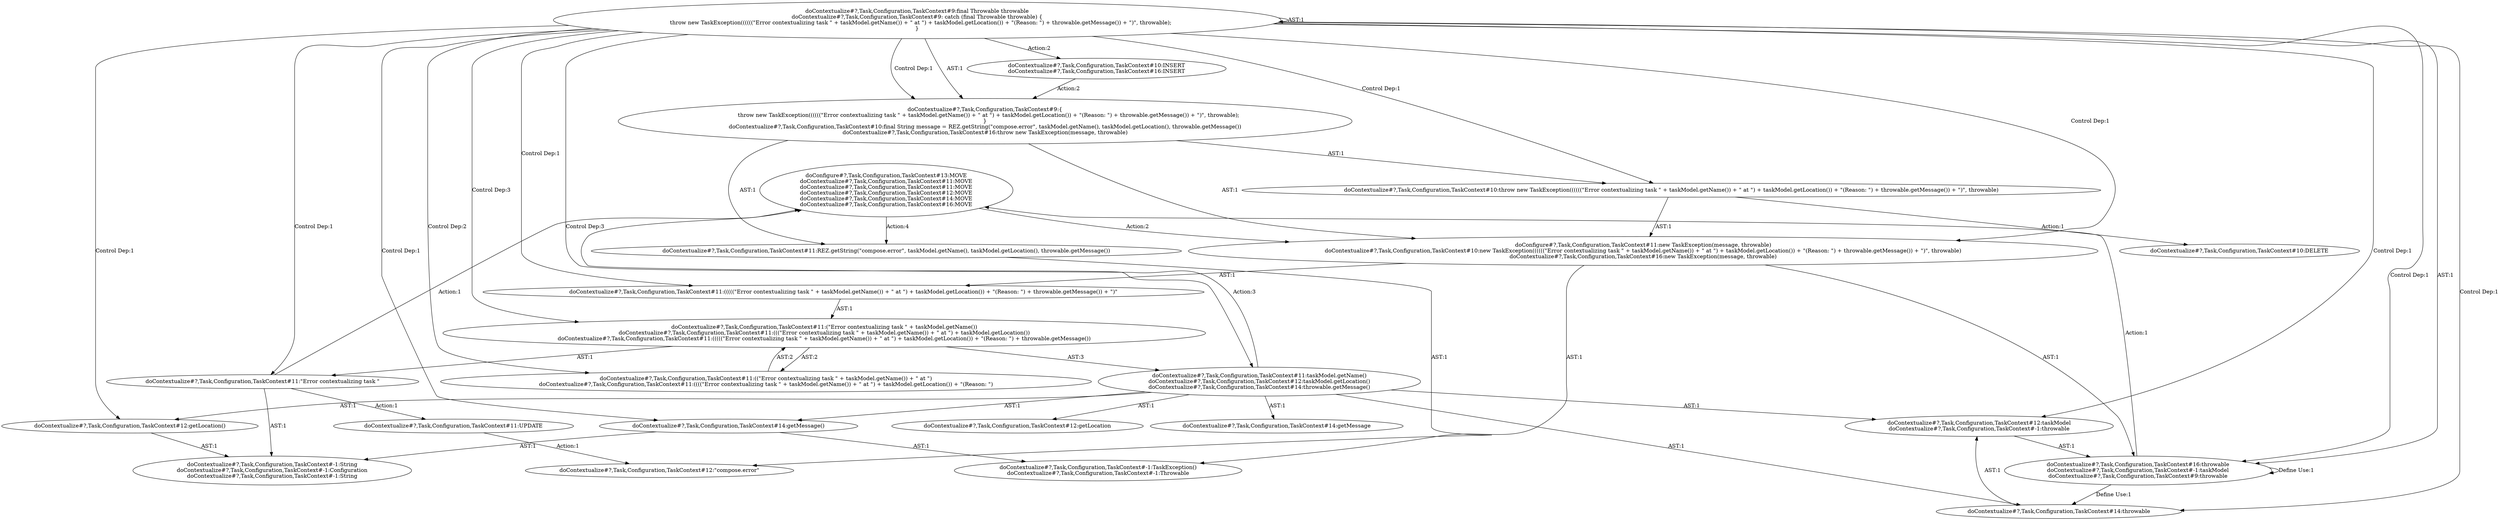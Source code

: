 digraph "Pattern" {
0 [label="doConfigure#?,Task,Configuration,TaskContext#13:MOVE
doContextualize#?,Task,Configuration,TaskContext#11:MOVE
doContextualize#?,Task,Configuration,TaskContext#11:MOVE
doContextualize#?,Task,Configuration,TaskContext#12:MOVE
doContextualize#?,Task,Configuration,TaskContext#14:MOVE
doContextualize#?,Task,Configuration,TaskContext#16:MOVE" shape=ellipse]
1 [label="doConfigure#?,Task,Configuration,TaskContext#11:new TaskException(message, throwable)
doContextualize#?,Task,Configuration,TaskContext#10:new TaskException((((((\"Error contextualizing task \" + taskModel.getName()) + \" at \") + taskModel.getLocation()) + \"(Reason: \") + throwable.getMessage()) + \")\", throwable)
doContextualize#?,Task,Configuration,TaskContext#16:new TaskException(message, throwable)" shape=ellipse]
2 [label="doContextualize#?,Task,Configuration,TaskContext#11:\"Error contextualizing task \"" shape=ellipse]
3 [label="doContextualize#?,Task,Configuration,TaskContext#9:final Throwable throwable
doContextualize#?,Task,Configuration,TaskContext#9: catch (final Throwable throwable) \{
    throw new TaskException((((((\"Error contextualizing task \" + taskModel.getName()) + \" at \") + taskModel.getLocation()) + \"(Reason: \") + throwable.getMessage()) + \")\", throwable);
\}" shape=ellipse]
4 [label="doContextualize#?,Task,Configuration,TaskContext#-1:String
doContextualize#?,Task,Configuration,TaskContext#-1:Configuration
doContextualize#?,Task,Configuration,TaskContext#-1:String" shape=ellipse]
5 [label="doContextualize#?,Task,Configuration,TaskContext#12:\"compose.error\"" shape=ellipse]
6 [label="doContextualize#?,Task,Configuration,TaskContext#11:(\"Error contextualizing task \" + taskModel.getName())
doContextualize#?,Task,Configuration,TaskContext#11:(((\"Error contextualizing task \" + taskModel.getName()) + \" at \") + taskModel.getLocation())
doContextualize#?,Task,Configuration,TaskContext#11:(((((\"Error contextualizing task \" + taskModel.getName()) + \" at \") + taskModel.getLocation()) + \"(Reason: \") + throwable.getMessage())" shape=ellipse]
7 [label="doContextualize#?,Task,Configuration,TaskContext#11:taskModel.getName()
doContextualize#?,Task,Configuration,TaskContext#12:taskModel.getLocation()
doContextualize#?,Task,Configuration,TaskContext#14:throwable.getMessage()" shape=ellipse]
8 [label="doContextualize#?,Task,Configuration,TaskContext#11:UPDATE" shape=ellipse]
9 [label="doContextualize#?,Task,Configuration,TaskContext#11:REZ.getString(\"compose.error\", taskModel.getName(), taskModel.getLocation(), throwable.getMessage())" shape=ellipse]
10 [label="doContextualize#?,Task,Configuration,TaskContext#11:((\"Error contextualizing task \" + taskModel.getName()) + \" at \")
doContextualize#?,Task,Configuration,TaskContext#11:((((\"Error contextualizing task \" + taskModel.getName()) + \" at \") + taskModel.getLocation()) + \"(Reason: \")" shape=ellipse]
11 [label="doContextualize#?,Task,Configuration,TaskContext#11:(((((\"Error contextualizing task \" + taskModel.getName()) + \" at \") + taskModel.getLocation()) + \"(Reason: \") + throwable.getMessage()) + \")\"" shape=ellipse]
12 [label="doContextualize#?,Task,Configuration,TaskContext#9:\{
    throw new TaskException((((((\"Error contextualizing task \" + taskModel.getName()) + \" at \") + taskModel.getLocation()) + \"(Reason: \") + throwable.getMessage()) + \")\", throwable);
\}
doContextualize#?,Task,Configuration,TaskContext#10:final String message = REZ.getString(\"compose.error\", taskModel.getName(), taskModel.getLocation(), throwable.getMessage())
doContextualize#?,Task,Configuration,TaskContext#16:throw new TaskException(message, throwable)" shape=ellipse]
13 [label="doContextualize#?,Task,Configuration,TaskContext#10:DELETE" shape=ellipse]
14 [label="doContextualize#?,Task,Configuration,TaskContext#-1:TaskException()
doContextualize#?,Task,Configuration,TaskContext#-1:Throwable" shape=ellipse]
15 [label="doContextualize#?,Task,Configuration,TaskContext#10:throw new TaskException((((((\"Error contextualizing task \" + taskModel.getName()) + \" at \") + taskModel.getLocation()) + \"(Reason: \") + throwable.getMessage()) + \")\", throwable)" shape=ellipse]
16 [label="doContextualize#?,Task,Configuration,TaskContext#16:throwable
doContextualize#?,Task,Configuration,TaskContext#-1:taskModel
doContextualize#?,Task,Configuration,TaskContext#9:throwable" shape=ellipse]
17 [label="doContextualize#?,Task,Configuration,TaskContext#10:INSERT
doContextualize#?,Task,Configuration,TaskContext#16:INSERT" shape=ellipse]
18 [label="doContextualize#?,Task,Configuration,TaskContext#12:getLocation()" shape=ellipse]
19 [label="doContextualize#?,Task,Configuration,TaskContext#12:taskModel
doContextualize#?,Task,Configuration,TaskContext#-1:throwable" shape=ellipse]
20 [label="doContextualize#?,Task,Configuration,TaskContext#12:getLocation" shape=ellipse]
21 [label="doContextualize#?,Task,Configuration,TaskContext#14:getMessage" shape=ellipse]
22 [label="doContextualize#?,Task,Configuration,TaskContext#14:throwable" shape=ellipse]
23 [label="doContextualize#?,Task,Configuration,TaskContext#14:getMessage()" shape=ellipse]
0 -> 1 [label="Action:2"];
0 -> 9 [label="Action:4"];
1 -> 11 [label="AST:1"];
1 -> 14 [label="AST:1"];
1 -> 16 [label="AST:1"];
2 -> 4 [label="AST:1"];
2 -> 8 [label="Action:1"];
2 -> 0 [label="Action:1"];
3 -> 2 [label="Control Dep:1"];
3 -> 10 [label="Control Dep:2"];
3 -> 6 [label="Control Dep:3"];
3 -> 7 [label="Control Dep:3"];
3 -> 1 [label="Control Dep:1"];
3 -> 3 [label="AST:1"];
3 -> 11 [label="Control Dep:1"];
3 -> 12 [label="AST:1"];
3 -> 12 [label="Control Dep:1"];
3 -> 15 [label="Control Dep:1"];
3 -> 16 [label="Control Dep:1"];
3 -> 17 [label="Action:2"];
3 -> 18 [label="Control Dep:1"];
3 -> 19 [label="Control Dep:1"];
3 -> 16 [label="AST:1"];
3 -> 22 [label="Control Dep:1"];
3 -> 23 [label="Control Dep:1"];
6 -> 2 [label="AST:1"];
6 -> 7 [label="AST:3"];
6 -> 10 [label="AST:2"];
7 -> 0 [label="Action:3"];
7 -> 18 [label="AST:1"];
7 -> 19 [label="AST:1"];
7 -> 20 [label="AST:1"];
7 -> 21 [label="AST:1"];
7 -> 22 [label="AST:1"];
7 -> 23 [label="AST:1"];
8 -> 5 [label="Action:1"];
9 -> 5 [label="AST:1"];
10 -> 6 [label="AST:2"];
11 -> 6 [label="AST:1"];
12 -> 15 [label="AST:1"];
12 -> 9 [label="AST:1"];
12 -> 1 [label="AST:1"];
15 -> 13 [label="Action:1"];
15 -> 1 [label="AST:1"];
16 -> 16 [label="Define Use:1"];
16 -> 22 [label="Define Use:1"];
16 -> 0 [label="Action:1"];
17 -> 12 [label="Action:2"];
18 -> 4 [label="AST:1"];
19 -> 16 [label="AST:1"];
22 -> 19 [label="AST:1"];
23 -> 14 [label="AST:1"];
23 -> 4 [label="AST:1"];
}